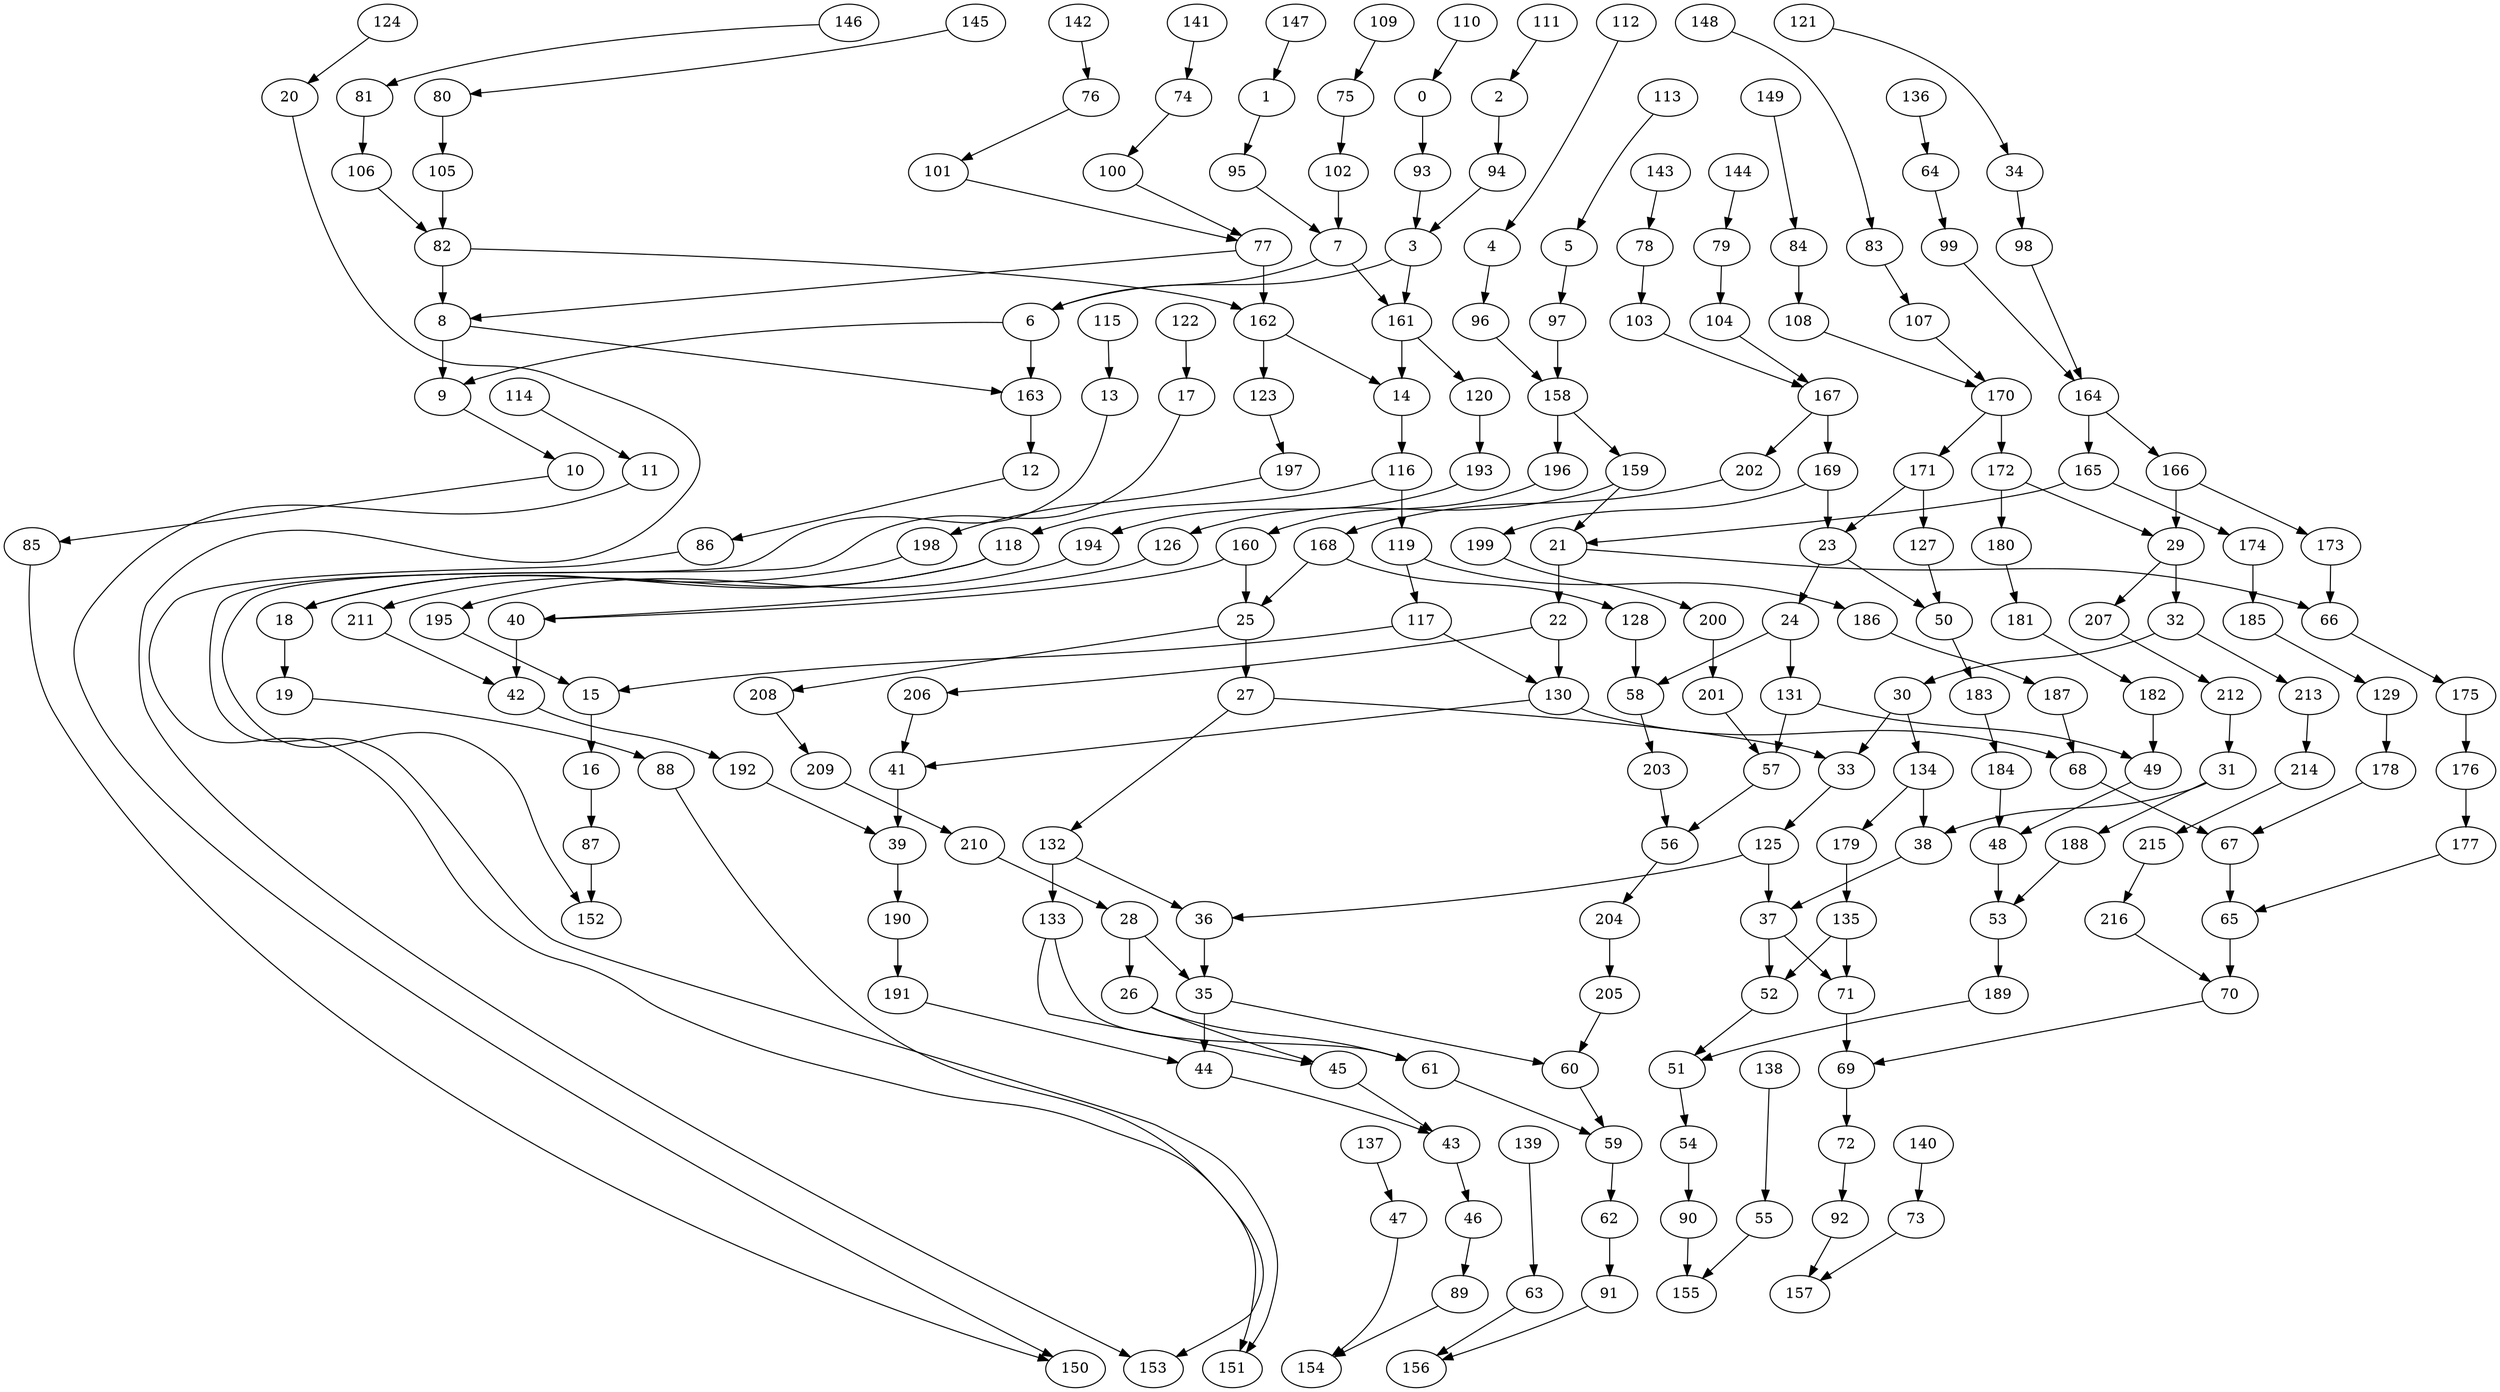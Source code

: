 digraph g {
0;
1;
2;
3;
4;
5;
6;
7;
8;
9;
10;
11;
12;
13;
14;
15;
16;
17;
18;
19;
20;
21;
22;
23;
24;
25;
26;
27;
28;
29;
30;
31;
32;
33;
34;
35;
36;
37;
38;
39;
40;
41;
42;
43;
44;
45;
46;
47;
48;
49;
50;
51;
52;
53;
54;
55;
56;
57;
58;
59;
60;
61;
62;
63;
64;
65;
66;
67;
68;
69;
70;
71;
72;
73;
74;
75;
76;
77;
78;
79;
80;
81;
82;
83;
84;
85;
86;
87;
88;
89;
90;
91;
92;
93;
94;
95;
96;
97;
98;
99;
100;
101;
102;
103;
104;
105;
106;
107;
108;
109;
110;
111;
112;
113;
114;
115;
116;
117;
118;
119;
120;
121;
122;
123;
124;
125;
126;
127;
128;
129;
130;
131;
132;
133;
134;
135;
136;
137;
138;
139;
140;
141;
142;
143;
144;
145;
146;
147;
148;
149;
150;
151;
152;
153;
154;
155;
156;
157;
158;
159;
160;
161;
162;
163;
164;
165;
166;
167;
168;
169;
170;
171;
172;
173;
174;
175;
176;
177;
178;
179;
180;
181;
182;
183;
184;
185;
186;
187;
188;
189;
190;
191;
192;
193;
194;
195;
196;
197;
198;
199;
200;
201;
202;
203;
204;
205;
206;
207;
208;
209;
210;
211;
212;
213;
214;
215;
216;
0 -> 93 [weight=3];
1 -> 95 [weight=0];
2 -> 94 [weight=0];
3 -> 6 [weight=1];
3 -> 161 [weight=1];
4 -> 96 [weight=0];
5 -> 97 [weight=0];
6 -> 9 [weight=0];
6 -> 163 [weight=1];
7 -> 6 [weight=1];
7 -> 161 [weight=1];
8 -> 9 [weight=1];
8 -> 163 [weight=0];
9 -> 10 [weight=0];
10 -> 85 [weight=0];
11 -> 150 [weight=0];
12 -> 86 [weight=0];
13 -> 151 [weight=0];
14 -> 116 [weight=1];
15 -> 16 [weight=2];
16 -> 87 [weight=2];
17 -> 152 [weight=0];
18 -> 19 [weight=1];
19 -> 88 [weight=0];
20 -> 153 [weight=0];
21 -> 66 [weight=2];
21 -> 22 [weight=5];
22 -> 130 [weight=0];
22 -> 206 [weight=0];
23 -> 24 [weight=0];
23 -> 50 [weight=0];
24 -> 131 [weight=0];
24 -> 58 [weight=1];
25 -> 27 [weight=3];
25 -> 208 [weight=0];
26 -> 45 [weight=0];
26 -> 61 [weight=0];
27 -> 33 [weight=0];
27 -> 132 [weight=0];
28 -> 35 [weight=0];
28 -> 26 [weight=0];
29 -> 32 [weight=3];
29 -> 207 [weight=2];
30 -> 33 [weight=1];
30 -> 134 [weight=1];
31 -> 188 [weight=1];
31 -> 38 [weight=0];
32 -> 30 [weight=1];
32 -> 213 [weight=0];
33 -> 125 [weight=0];
34 -> 98 [weight=0];
35 -> 60 [weight=0];
35 -> 44 [weight=2];
36 -> 35 [weight=2];
37 -> 52 [weight=0];
37 -> 71 [weight=1];
38 -> 37 [weight=0];
39 -> 190 [weight=1];
40 -> 42 [weight=4];
41 -> 39 [weight=4];
42 -> 192 [weight=0];
43 -> 46 [weight=0];
44 -> 43 [weight=0];
45 -> 43 [weight=0];
46 -> 89 [weight=0];
47 -> 154 [weight=0];
48 -> 53 [weight=6];
49 -> 48 [weight=0];
50 -> 183 [weight=0];
51 -> 54 [weight=0];
52 -> 51 [weight=0];
53 -> 189 [weight=1];
54 -> 90 [weight=1];
55 -> 155 [weight=0];
56 -> 204 [weight=0];
57 -> 56 [weight=0];
58 -> 203 [weight=0];
59 -> 62 [weight=0];
60 -> 59 [weight=0];
61 -> 59 [weight=0];
62 -> 91 [weight=14];
63 -> 156 [weight=0];
64 -> 99 [weight=0];
65 -> 70 [weight=8];
66 -> 175 [weight=0];
67 -> 65 [weight=2];
68 -> 67 [weight=2];
69 -> 72 [weight=2];
70 -> 69 [weight=1];
71 -> 69 [weight=4];
72 -> 92 [weight=0];
73 -> 157 [weight=0];
74 -> 100 [weight=0];
75 -> 102 [weight=0];
76 -> 101 [weight=0];
77 -> 162 [weight=5];
77 -> 8 [weight=0];
78 -> 103 [weight=0];
79 -> 104 [weight=0];
80 -> 105 [weight=2];
81 -> 106 [weight=0];
82 -> 162 [weight=0];
82 -> 8 [weight=3];
83 -> 107 [weight=0];
84 -> 108 [weight=1];
85 -> 150 [weight=0];
86 -> 151 [weight=0];
87 -> 152 [weight=6];
88 -> 153 [weight=0];
89 -> 154 [weight=0];
90 -> 155 [weight=0];
91 -> 156 [weight=0];
92 -> 157 [weight=0];
93 -> 3 [weight=0];
94 -> 3 [weight=0];
95 -> 7 [weight=0];
96 -> 158 [weight=0];
97 -> 158 [weight=8];
98 -> 164 [weight=0];
99 -> 164 [weight=0];
100 -> 77 [weight=0];
101 -> 77 [weight=0];
102 -> 7 [weight=1];
103 -> 167 [weight=0];
104 -> 167 [weight=0];
105 -> 82 [weight=2];
106 -> 82 [weight=0];
107 -> 170 [weight=0];
108 -> 170 [weight=0];
109 -> 75 [weight=0];
110 -> 0 [weight=0];
111 -> 2 [weight=0];
112 -> 4 [weight=0];
113 -> 5 [weight=0];
114 -> 11 [weight=0];
115 -> 13 [weight=0];
116 -> 119 [weight=2];
116 -> 118 [weight=0];
117 -> 15 [weight=0];
117 -> 130 [weight=0];
118 -> 18 [weight=0];
118 -> 211 [weight=0];
119 -> 117 [weight=0];
119 -> 186 [weight=0];
120 -> 193 [weight=0];
121 -> 34 [weight=0];
122 -> 17 [weight=0];
123 -> 197 [weight=0];
124 -> 20 [weight=0];
125 -> 36 [weight=0];
125 -> 37 [weight=3];
126 -> 40 [weight=0];
127 -> 50 [weight=0];
128 -> 58 [weight=4];
129 -> 178 [weight=0];
130 -> 41 [weight=0];
130 -> 68 [weight=1];
131 -> 49 [weight=0];
131 -> 57 [weight=1];
132 -> 36 [weight=1];
132 -> 133 [weight=2];
133 -> 61 [weight=0];
133 -> 45 [weight=0];
134 -> 179 [weight=0];
134 -> 38 [weight=1];
135 -> 71 [weight=1];
135 -> 52 [weight=0];
136 -> 64 [weight=0];
137 -> 47 [weight=0];
138 -> 55 [weight=0];
139 -> 63 [weight=0];
140 -> 73 [weight=0];
141 -> 74 [weight=0];
142 -> 76 [weight=0];
143 -> 78 [weight=0];
144 -> 79 [weight=0];
145 -> 80 [weight=0];
146 -> 81 [weight=0];
147 -> 1 [weight=0];
148 -> 83 [weight=0];
149 -> 84 [weight=0];
158 -> 196 [weight=1];
158 -> 159 [weight=0];
159 -> 126 [weight=1];
159 -> 21 [weight=0];
160 -> 40 [weight=0];
160 -> 25 [weight=11];
161 -> 120 [weight=0];
161 -> 14 [weight=2];
162 -> 123 [weight=3];
162 -> 14 [weight=0];
163 -> 12 [weight=3];
164 -> 166 [weight=0];
164 -> 165 [weight=2];
165 -> 21 [weight=0];
165 -> 174 [weight=0];
166 -> 173 [weight=0];
166 -> 29 [weight=8];
167 -> 169 [weight=3];
167 -> 202 [weight=1];
168 -> 128 [weight=0];
168 -> 25 [weight=0];
169 -> 23 [weight=3];
169 -> 199 [weight=0];
170 -> 171 [weight=0];
170 -> 172 [weight=3];
171 -> 127 [weight=0];
171 -> 23 [weight=0];
172 -> 180 [weight=2];
172 -> 29 [weight=0];
173 -> 66 [weight=0];
174 -> 185 [weight=0];
175 -> 176 [weight=1];
176 -> 177 [weight=1];
177 -> 65 [weight=0];
178 -> 67 [weight=0];
179 -> 135 [weight=1];
180 -> 181 [weight=0];
181 -> 182 [weight=0];
182 -> 49 [weight=1];
183 -> 184 [weight=0];
184 -> 48 [weight=0];
185 -> 129 [weight=0];
186 -> 187 [weight=1];
187 -> 68 [weight=0];
188 -> 53 [weight=0];
189 -> 51 [weight=0];
190 -> 191 [weight=1];
191 -> 44 [weight=0];
192 -> 39 [weight=0];
193 -> 194 [weight=0];
194 -> 195 [weight=0];
195 -> 15 [weight=1];
196 -> 160 [weight=0];
197 -> 198 [weight=0];
198 -> 18 [weight=0];
199 -> 200 [weight=0];
200 -> 201 [weight=0];
201 -> 57 [weight=0];
202 -> 168 [weight=0];
203 -> 56 [weight=0];
204 -> 205 [weight=7];
205 -> 60 [weight=0];
206 -> 41 [weight=0];
207 -> 212 [weight=0];
208 -> 209 [weight=0];
209 -> 210 [weight=3];
210 -> 28 [weight=0];
211 -> 42 [weight=0];
212 -> 31 [weight=0];
213 -> 214 [weight=0];
214 -> 215 [weight=1];
215 -> 216 [weight=0];
216 -> 70 [weight=0];
}
